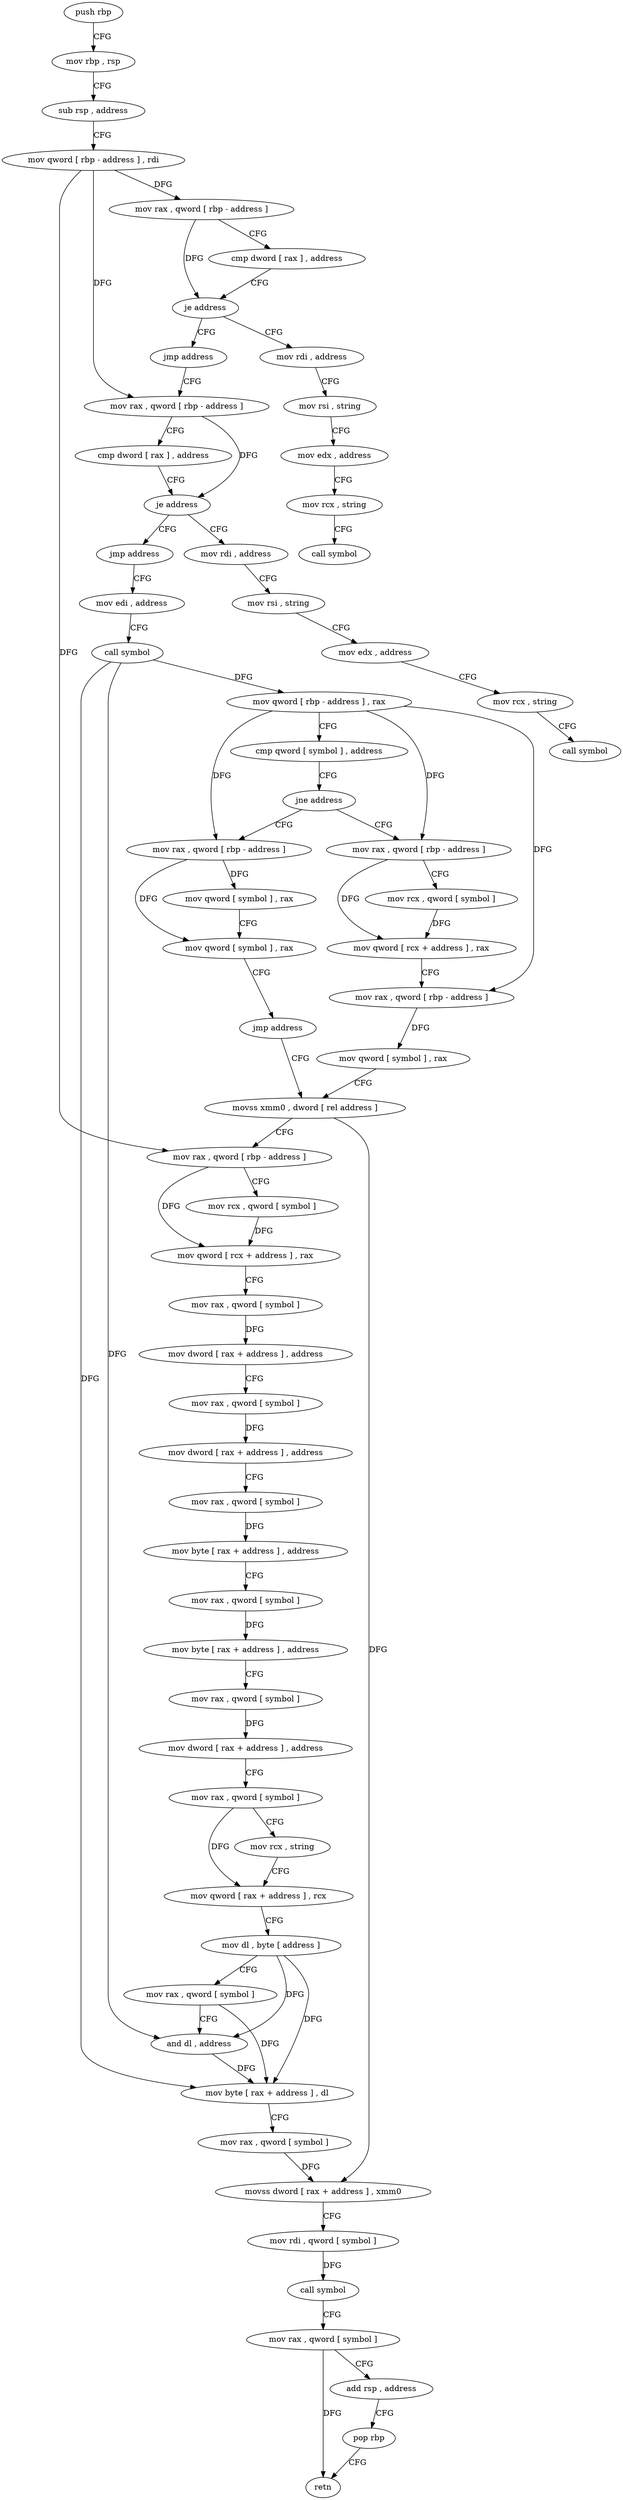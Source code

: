 digraph "func" {
"4235872" [label = "push rbp" ]
"4235873" [label = "mov rbp , rsp" ]
"4235876" [label = "sub rsp , address" ]
"4235880" [label = "mov qword [ rbp - address ] , rdi" ]
"4235884" [label = "mov rax , qword [ rbp - address ]" ]
"4235888" [label = "cmp dword [ rax ] , address" ]
"4235891" [label = "je address" ]
"4235902" [label = "mov rdi , address" ]
"4235897" [label = "jmp address" ]
"4235912" [label = "mov rsi , string" ]
"4235922" [label = "mov edx , address" ]
"4235927" [label = "mov rcx , string" ]
"4235937" [label = "call symbol" ]
"4235942" [label = "mov rax , qword [ rbp - address ]" ]
"4235946" [label = "cmp dword [ rax ] , address" ]
"4235949" [label = "je address" ]
"4235960" [label = "mov rdi , address" ]
"4235955" [label = "jmp address" ]
"4235970" [label = "mov rsi , string" ]
"4235980" [label = "mov edx , address" ]
"4235985" [label = "mov rcx , string" ]
"4235995" [label = "call symbol" ]
"4236000" [label = "mov edi , address" ]
"4236005" [label = "call symbol" ]
"4236010" [label = "mov qword [ rbp - address ] , rax" ]
"4236014" [label = "cmp qword [ symbol ] , address" ]
"4236023" [label = "jne address" ]
"4236054" [label = "mov rax , qword [ rbp - address ]" ]
"4236029" [label = "mov rax , qword [ rbp - address ]" ]
"4236058" [label = "mov rcx , qword [ symbol ]" ]
"4236066" [label = "mov qword [ rcx + address ] , rax" ]
"4236073" [label = "mov rax , qword [ rbp - address ]" ]
"4236077" [label = "mov qword [ symbol ] , rax" ]
"4236085" [label = "movss xmm0 , dword [ rel address ]" ]
"4236033" [label = "mov qword [ symbol ] , rax" ]
"4236041" [label = "mov qword [ symbol ] , rax" ]
"4236049" [label = "jmp address" ]
"4236093" [label = "mov rax , qword [ rbp - address ]" ]
"4236097" [label = "mov rcx , qword [ symbol ]" ]
"4236105" [label = "mov qword [ rcx + address ] , rax" ]
"4236112" [label = "mov rax , qword [ symbol ]" ]
"4236120" [label = "mov dword [ rax + address ] , address" ]
"4236127" [label = "mov rax , qword [ symbol ]" ]
"4236135" [label = "mov dword [ rax + address ] , address" ]
"4236142" [label = "mov rax , qword [ symbol ]" ]
"4236150" [label = "mov byte [ rax + address ] , address" ]
"4236154" [label = "mov rax , qword [ symbol ]" ]
"4236162" [label = "mov byte [ rax + address ] , address" ]
"4236166" [label = "mov rax , qword [ symbol ]" ]
"4236174" [label = "mov dword [ rax + address ] , address" ]
"4236181" [label = "mov rax , qword [ symbol ]" ]
"4236189" [label = "mov rcx , string" ]
"4236199" [label = "mov qword [ rax + address ] , rcx" ]
"4236203" [label = "mov dl , byte [ address ]" ]
"4236210" [label = "mov rax , qword [ symbol ]" ]
"4236218" [label = "and dl , address" ]
"4236221" [label = "mov byte [ rax + address ] , dl" ]
"4236224" [label = "mov rax , qword [ symbol ]" ]
"4236232" [label = "movss dword [ rax + address ] , xmm0" ]
"4236237" [label = "mov rdi , qword [ symbol ]" ]
"4236245" [label = "call symbol" ]
"4236250" [label = "mov rax , qword [ symbol ]" ]
"4236258" [label = "add rsp , address" ]
"4236262" [label = "pop rbp" ]
"4236263" [label = "retn" ]
"4235872" -> "4235873" [ label = "CFG" ]
"4235873" -> "4235876" [ label = "CFG" ]
"4235876" -> "4235880" [ label = "CFG" ]
"4235880" -> "4235884" [ label = "DFG" ]
"4235880" -> "4235942" [ label = "DFG" ]
"4235880" -> "4236093" [ label = "DFG" ]
"4235884" -> "4235888" [ label = "CFG" ]
"4235884" -> "4235891" [ label = "DFG" ]
"4235888" -> "4235891" [ label = "CFG" ]
"4235891" -> "4235902" [ label = "CFG" ]
"4235891" -> "4235897" [ label = "CFG" ]
"4235902" -> "4235912" [ label = "CFG" ]
"4235897" -> "4235942" [ label = "CFG" ]
"4235912" -> "4235922" [ label = "CFG" ]
"4235922" -> "4235927" [ label = "CFG" ]
"4235927" -> "4235937" [ label = "CFG" ]
"4235942" -> "4235946" [ label = "CFG" ]
"4235942" -> "4235949" [ label = "DFG" ]
"4235946" -> "4235949" [ label = "CFG" ]
"4235949" -> "4235960" [ label = "CFG" ]
"4235949" -> "4235955" [ label = "CFG" ]
"4235960" -> "4235970" [ label = "CFG" ]
"4235955" -> "4236000" [ label = "CFG" ]
"4235970" -> "4235980" [ label = "CFG" ]
"4235980" -> "4235985" [ label = "CFG" ]
"4235985" -> "4235995" [ label = "CFG" ]
"4236000" -> "4236005" [ label = "CFG" ]
"4236005" -> "4236010" [ label = "DFG" ]
"4236005" -> "4236218" [ label = "DFG" ]
"4236005" -> "4236221" [ label = "DFG" ]
"4236010" -> "4236014" [ label = "CFG" ]
"4236010" -> "4236054" [ label = "DFG" ]
"4236010" -> "4236073" [ label = "DFG" ]
"4236010" -> "4236029" [ label = "DFG" ]
"4236014" -> "4236023" [ label = "CFG" ]
"4236023" -> "4236054" [ label = "CFG" ]
"4236023" -> "4236029" [ label = "CFG" ]
"4236054" -> "4236058" [ label = "CFG" ]
"4236054" -> "4236066" [ label = "DFG" ]
"4236029" -> "4236033" [ label = "DFG" ]
"4236029" -> "4236041" [ label = "DFG" ]
"4236058" -> "4236066" [ label = "DFG" ]
"4236066" -> "4236073" [ label = "CFG" ]
"4236073" -> "4236077" [ label = "DFG" ]
"4236077" -> "4236085" [ label = "CFG" ]
"4236085" -> "4236093" [ label = "CFG" ]
"4236085" -> "4236232" [ label = "DFG" ]
"4236033" -> "4236041" [ label = "CFG" ]
"4236041" -> "4236049" [ label = "CFG" ]
"4236049" -> "4236085" [ label = "CFG" ]
"4236093" -> "4236097" [ label = "CFG" ]
"4236093" -> "4236105" [ label = "DFG" ]
"4236097" -> "4236105" [ label = "DFG" ]
"4236105" -> "4236112" [ label = "CFG" ]
"4236112" -> "4236120" [ label = "DFG" ]
"4236120" -> "4236127" [ label = "CFG" ]
"4236127" -> "4236135" [ label = "DFG" ]
"4236135" -> "4236142" [ label = "CFG" ]
"4236142" -> "4236150" [ label = "DFG" ]
"4236150" -> "4236154" [ label = "CFG" ]
"4236154" -> "4236162" [ label = "DFG" ]
"4236162" -> "4236166" [ label = "CFG" ]
"4236166" -> "4236174" [ label = "DFG" ]
"4236174" -> "4236181" [ label = "CFG" ]
"4236181" -> "4236189" [ label = "CFG" ]
"4236181" -> "4236199" [ label = "DFG" ]
"4236189" -> "4236199" [ label = "CFG" ]
"4236199" -> "4236203" [ label = "CFG" ]
"4236203" -> "4236210" [ label = "CFG" ]
"4236203" -> "4236218" [ label = "DFG" ]
"4236203" -> "4236221" [ label = "DFG" ]
"4236210" -> "4236218" [ label = "CFG" ]
"4236210" -> "4236221" [ label = "DFG" ]
"4236218" -> "4236221" [ label = "DFG" ]
"4236221" -> "4236224" [ label = "CFG" ]
"4236224" -> "4236232" [ label = "DFG" ]
"4236232" -> "4236237" [ label = "CFG" ]
"4236237" -> "4236245" [ label = "DFG" ]
"4236245" -> "4236250" [ label = "CFG" ]
"4236250" -> "4236258" [ label = "CFG" ]
"4236250" -> "4236263" [ label = "DFG" ]
"4236258" -> "4236262" [ label = "CFG" ]
"4236262" -> "4236263" [ label = "CFG" ]
}
